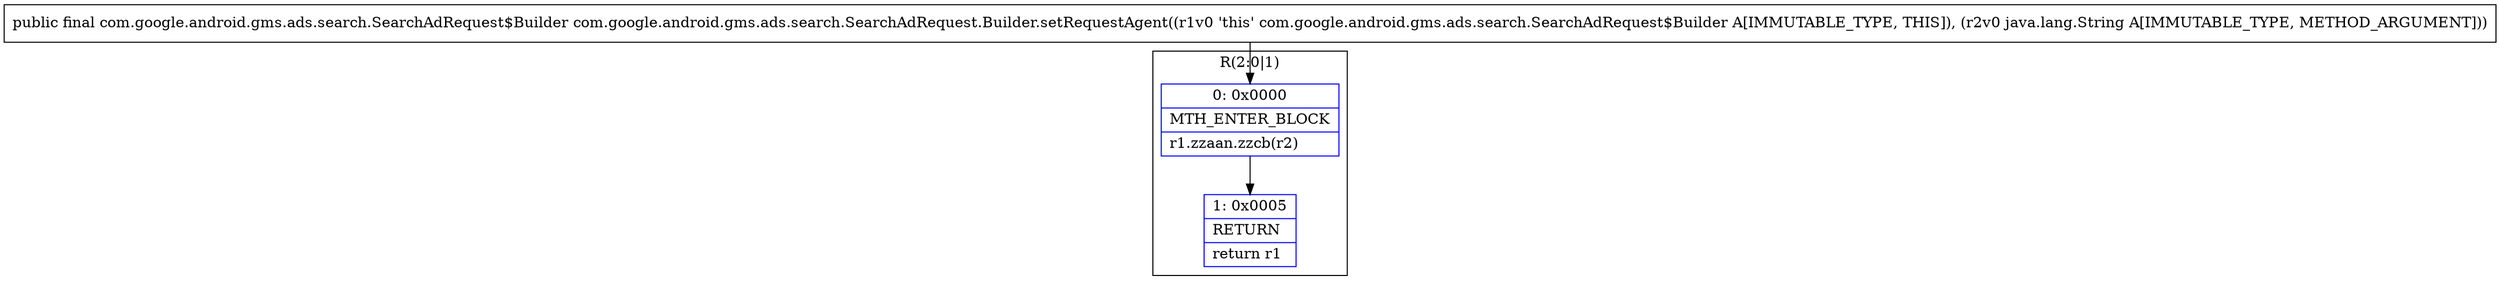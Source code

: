 digraph "CFG forcom.google.android.gms.ads.search.SearchAdRequest.Builder.setRequestAgent(Ljava\/lang\/String;)Lcom\/google\/android\/gms\/ads\/search\/SearchAdRequest$Builder;" {
subgraph cluster_Region_160388854 {
label = "R(2:0|1)";
node [shape=record,color=blue];
Node_0 [shape=record,label="{0\:\ 0x0000|MTH_ENTER_BLOCK\l|r1.zzaan.zzcb(r2)\l}"];
Node_1 [shape=record,label="{1\:\ 0x0005|RETURN\l|return r1\l}"];
}
MethodNode[shape=record,label="{public final com.google.android.gms.ads.search.SearchAdRequest$Builder com.google.android.gms.ads.search.SearchAdRequest.Builder.setRequestAgent((r1v0 'this' com.google.android.gms.ads.search.SearchAdRequest$Builder A[IMMUTABLE_TYPE, THIS]), (r2v0 java.lang.String A[IMMUTABLE_TYPE, METHOD_ARGUMENT])) }"];
MethodNode -> Node_0;
Node_0 -> Node_1;
}

